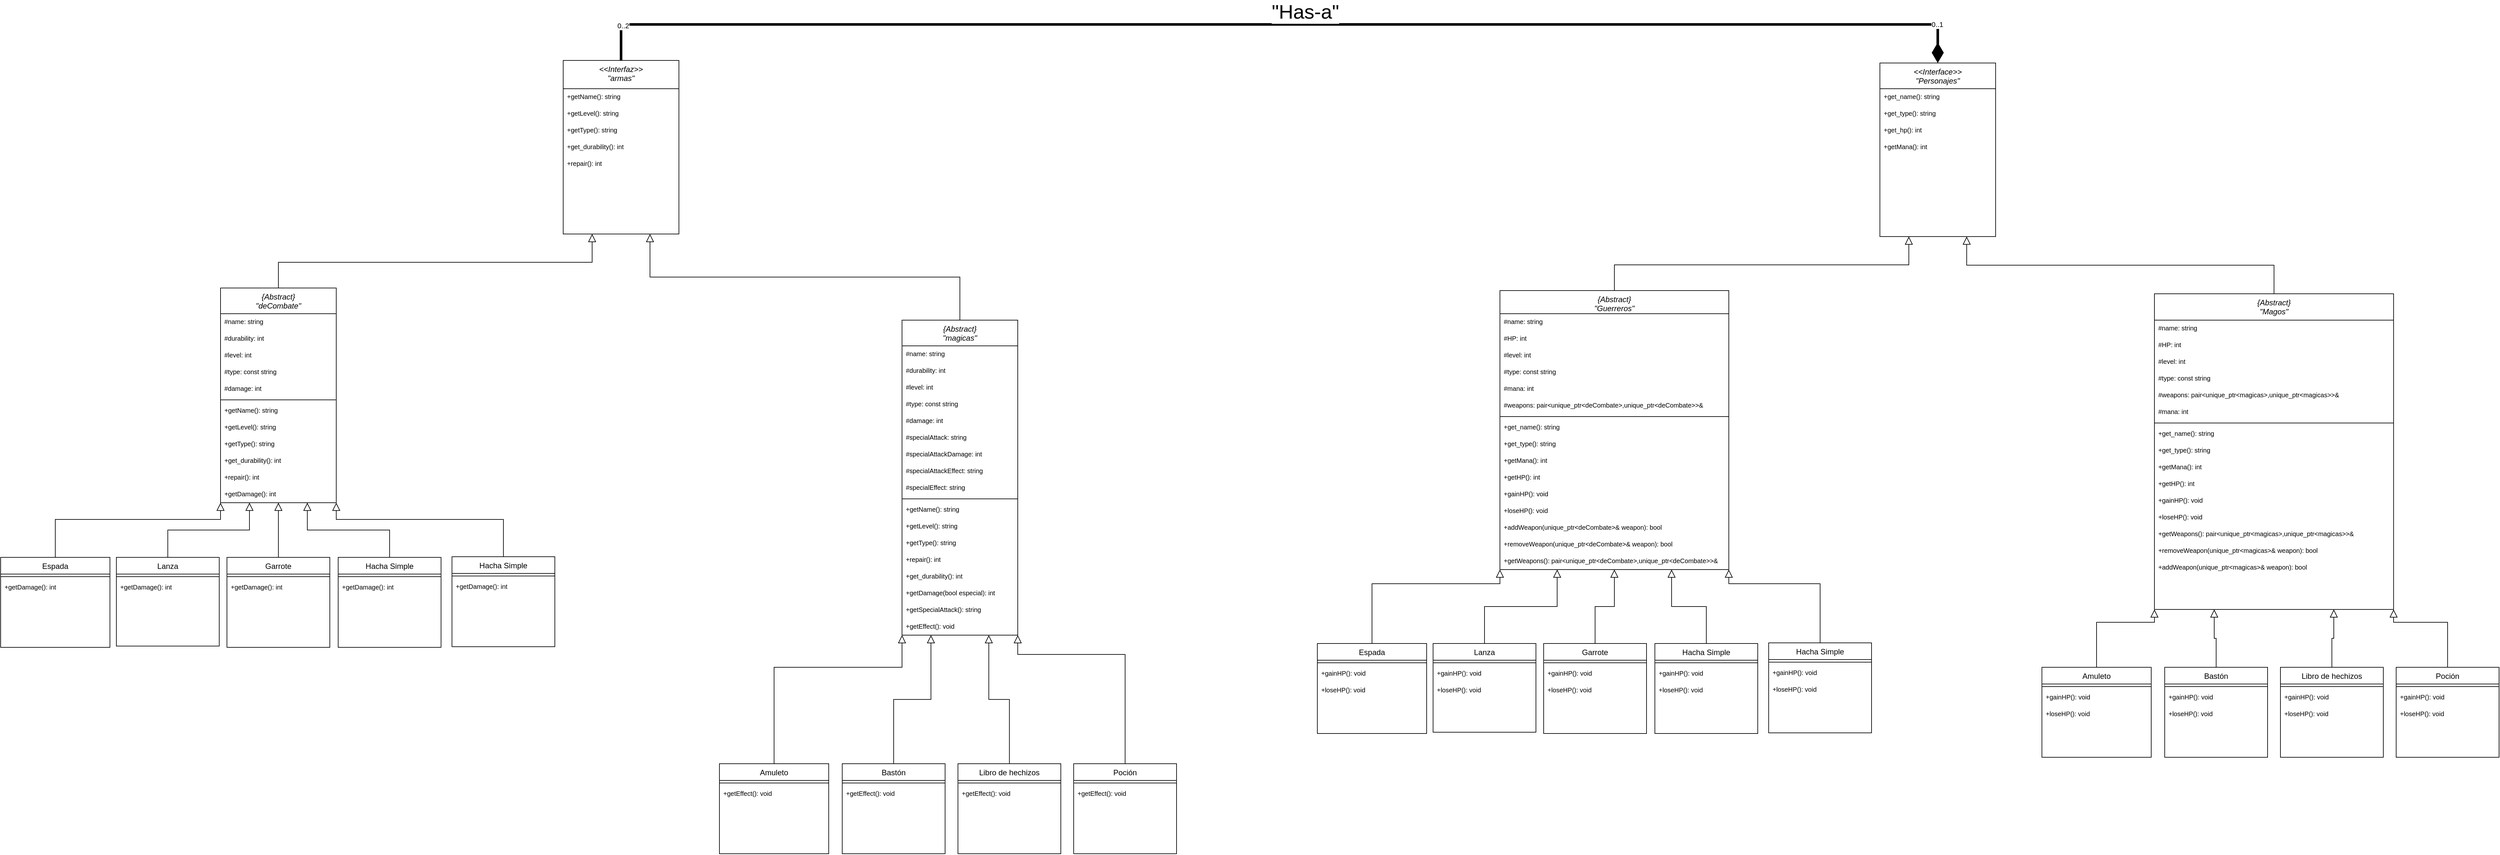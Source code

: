 <mxfile version="26.2.13">
  <diagram id="C5RBs43oDa-KdzZeNtuy" name="Page-1">
    <mxGraphModel dx="5594" dy="3659" grid="1" gridSize="10" guides="1" tooltips="1" connect="1" arrows="1" fold="1" page="1" pageScale="1" pageWidth="827" pageHeight="1169" math="0" shadow="0">
      <root>
        <mxCell id="WIyWlLk6GJQsqaUBKTNV-0" />
        <mxCell id="WIyWlLk6GJQsqaUBKTNV-1" parent="WIyWlLk6GJQsqaUBKTNV-0" />
        <mxCell id="jI2P7-Q-v0Q-l19rKkVl-64" style="edgeStyle=elbowEdgeStyle;rounded=0;orthogonalLoop=1;jettySize=auto;html=1;exitX=0.5;exitY=0;exitDx=0;exitDy=0;entryX=0.75;entryY=1;entryDx=0;entryDy=0;endSize=10;endArrow=block;endFill=0;elbow=vertical;" parent="WIyWlLk6GJQsqaUBKTNV-1" source="zkfFHV4jXpPFQw0GAbJ--0" target="jI2P7-Q-v0Q-l19rKkVl-50" edge="1">
          <mxGeometry relative="1" as="geometry" />
        </mxCell>
        <mxCell id="zkfFHV4jXpPFQw0GAbJ--0" value="{Abstract}&#xa;&quot;magicas&quot;" style="swimlane;fontStyle=2;align=center;verticalAlign=top;childLayout=stackLayout;horizontal=1;startSize=40;horizontalStack=0;resizeParent=1;resizeLast=0;collapsible=1;marginBottom=0;rounded=0;shadow=0;strokeWidth=1;" parent="WIyWlLk6GJQsqaUBKTNV-1" vertex="1">
          <mxGeometry x="234" y="-10" width="180" height="490" as="geometry">
            <mxRectangle x="220" y="120" width="160" height="26" as="alternateBounds" />
          </mxGeometry>
        </mxCell>
        <mxCell id="zkfFHV4jXpPFQw0GAbJ--1" value="#name: string" style="text;align=left;verticalAlign=top;spacingLeft=4;spacingRight=4;overflow=hidden;rotatable=0;points=[[0,0.5],[1,0.5]];portConstraint=eastwest;fontSize=10;" parent="zkfFHV4jXpPFQw0GAbJ--0" vertex="1">
          <mxGeometry y="40" width="180" height="26" as="geometry" />
        </mxCell>
        <mxCell id="zkfFHV4jXpPFQw0GAbJ--2" value="#durability: int" style="text;align=left;verticalAlign=top;spacingLeft=4;spacingRight=4;overflow=hidden;rotatable=0;points=[[0,0.5],[1,0.5]];portConstraint=eastwest;rounded=0;shadow=0;html=0;fontSize=10;" parent="zkfFHV4jXpPFQw0GAbJ--0" vertex="1">
          <mxGeometry y="66" width="180" height="26" as="geometry" />
        </mxCell>
        <mxCell id="jI2P7-Q-v0Q-l19rKkVl-49" value="#level: int" style="text;align=left;verticalAlign=top;spacingLeft=4;spacingRight=4;overflow=hidden;rotatable=0;points=[[0,0.5],[1,0.5]];portConstraint=eastwest;rounded=0;shadow=0;html=0;fontSize=10;" parent="zkfFHV4jXpPFQw0GAbJ--0" vertex="1">
          <mxGeometry y="92" width="180" height="26" as="geometry" />
        </mxCell>
        <mxCell id="zkfFHV4jXpPFQw0GAbJ--3" value="#type: const string" style="text;align=left;verticalAlign=top;spacingLeft=4;spacingRight=4;overflow=hidden;rotatable=0;points=[[0,0.5],[1,0.5]];portConstraint=eastwest;rounded=0;shadow=0;html=0;fontSize=10;" parent="zkfFHV4jXpPFQw0GAbJ--0" vertex="1">
          <mxGeometry y="118" width="180" height="26" as="geometry" />
        </mxCell>
        <mxCell id="jI2P7-Q-v0Q-l19rKkVl-9" value="#damage: int" style="text;align=left;verticalAlign=top;spacingLeft=4;spacingRight=4;overflow=hidden;rotatable=0;points=[[0,0.5],[1,0.5]];portConstraint=eastwest;rounded=0;shadow=0;html=0;fontSize=10;" parent="zkfFHV4jXpPFQw0GAbJ--0" vertex="1">
          <mxGeometry y="144" width="180" height="26" as="geometry" />
        </mxCell>
        <mxCell id="jI2P7-Q-v0Q-l19rKkVl-10" value="#specialAttack: string" style="text;align=left;verticalAlign=top;spacingLeft=4;spacingRight=4;overflow=hidden;rotatable=0;points=[[0,0.5],[1,0.5]];portConstraint=eastwest;rounded=0;shadow=0;html=0;fontSize=10;" parent="zkfFHV4jXpPFQw0GAbJ--0" vertex="1">
          <mxGeometry y="170" width="180" height="26" as="geometry" />
        </mxCell>
        <mxCell id="jI2P7-Q-v0Q-l19rKkVl-11" value="#specialAttackDamage: int" style="text;align=left;verticalAlign=top;spacingLeft=4;spacingRight=4;overflow=hidden;rotatable=0;points=[[0,0.5],[1,0.5]];portConstraint=eastwest;rounded=0;shadow=0;html=0;fontSize=10;" parent="zkfFHV4jXpPFQw0GAbJ--0" vertex="1">
          <mxGeometry y="196" width="180" height="26" as="geometry" />
        </mxCell>
        <mxCell id="jI2P7-Q-v0Q-l19rKkVl-18" value="#specialAttackEffect: string" style="text;align=left;verticalAlign=top;spacingLeft=4;spacingRight=4;overflow=hidden;rotatable=0;points=[[0,0.5],[1,0.5]];portConstraint=eastwest;fontSize=10;" parent="zkfFHV4jXpPFQw0GAbJ--0" vertex="1">
          <mxGeometry y="222" width="180" height="26" as="geometry" />
        </mxCell>
        <mxCell id="9MS3AoZpiPisVIiOcIB3-18" value="#specialEffect: string" style="text;align=left;verticalAlign=top;spacingLeft=4;spacingRight=4;overflow=hidden;rotatable=0;points=[[0,0.5],[1,0.5]];portConstraint=eastwest;fontSize=10;" vertex="1" parent="zkfFHV4jXpPFQw0GAbJ--0">
          <mxGeometry y="248" width="180" height="26" as="geometry" />
        </mxCell>
        <mxCell id="zkfFHV4jXpPFQw0GAbJ--4" value="" style="line;html=1;strokeWidth=1;align=left;verticalAlign=middle;spacingTop=-1;spacingLeft=3;spacingRight=3;rotatable=0;labelPosition=right;points=[];portConstraint=eastwest;" parent="zkfFHV4jXpPFQw0GAbJ--0" vertex="1">
          <mxGeometry y="274" width="180" height="8" as="geometry" />
        </mxCell>
        <mxCell id="9MS3AoZpiPisVIiOcIB3-7" value="+getName(): string" style="text;align=left;verticalAlign=top;spacingLeft=4;spacingRight=4;overflow=hidden;rotatable=0;points=[[0,0.5],[1,0.5]];portConstraint=eastwest;fontSize=10;" vertex="1" parent="zkfFHV4jXpPFQw0GAbJ--0">
          <mxGeometry y="282" width="180" height="26" as="geometry" />
        </mxCell>
        <mxCell id="9MS3AoZpiPisVIiOcIB3-8" value="+getLevel(): string" style="text;align=left;verticalAlign=top;spacingLeft=4;spacingRight=4;overflow=hidden;rotatable=0;points=[[0,0.5],[1,0.5]];portConstraint=eastwest;fontSize=10;" vertex="1" parent="zkfFHV4jXpPFQw0GAbJ--0">
          <mxGeometry y="308" width="180" height="26" as="geometry" />
        </mxCell>
        <mxCell id="9MS3AoZpiPisVIiOcIB3-9" value="+getType(): string" style="text;align=left;verticalAlign=top;spacingLeft=4;spacingRight=4;overflow=hidden;rotatable=0;points=[[0,0.5],[1,0.5]];portConstraint=eastwest;fontSize=10;" vertex="1" parent="zkfFHV4jXpPFQw0GAbJ--0">
          <mxGeometry y="334" width="180" height="26" as="geometry" />
        </mxCell>
        <mxCell id="9MS3AoZpiPisVIiOcIB3-11" value="+repair(): int" style="text;align=left;verticalAlign=top;spacingLeft=4;spacingRight=4;overflow=hidden;rotatable=0;points=[[0,0.5],[1,0.5]];portConstraint=eastwest;fontSize=10;" vertex="1" parent="zkfFHV4jXpPFQw0GAbJ--0">
          <mxGeometry y="360" width="180" height="26" as="geometry" />
        </mxCell>
        <mxCell id="9MS3AoZpiPisVIiOcIB3-10" value="+get_durability(): int" style="text;align=left;verticalAlign=top;spacingLeft=4;spacingRight=4;overflow=hidden;rotatable=0;points=[[0,0.5],[1,0.5]];portConstraint=eastwest;fontSize=10;" vertex="1" parent="zkfFHV4jXpPFQw0GAbJ--0">
          <mxGeometry y="386" width="180" height="26" as="geometry" />
        </mxCell>
        <mxCell id="jI2P7-Q-v0Q-l19rKkVl-15" value="+getDamage(bool especial): int" style="text;align=left;verticalAlign=top;spacingLeft=4;spacingRight=4;overflow=hidden;rotatable=0;points=[[0,0.5],[1,0.5]];portConstraint=eastwest;fontSize=10;" parent="zkfFHV4jXpPFQw0GAbJ--0" vertex="1">
          <mxGeometry y="412" width="180" height="26" as="geometry" />
        </mxCell>
        <mxCell id="jI2P7-Q-v0Q-l19rKkVl-16" value="+getSpecialAttack(): string" style="text;align=left;verticalAlign=top;spacingLeft=4;spacingRight=4;overflow=hidden;rotatable=0;points=[[0,0.5],[1,0.5]];portConstraint=eastwest;fontSize=10;" parent="zkfFHV4jXpPFQw0GAbJ--0" vertex="1">
          <mxGeometry y="438" width="180" height="26" as="geometry" />
        </mxCell>
        <mxCell id="jI2P7-Q-v0Q-l19rKkVl-21" value="+getEffect(): void" style="text;align=left;verticalAlign=top;spacingLeft=4;spacingRight=4;overflow=hidden;rotatable=0;points=[[0,0.5],[1,0.5]];portConstraint=eastwest;fontSize=10;" parent="zkfFHV4jXpPFQw0GAbJ--0" vertex="1">
          <mxGeometry y="464" width="180" height="26" as="geometry" />
        </mxCell>
        <mxCell id="zkfFHV4jXpPFQw0GAbJ--6" value="Bastón" style="swimlane;fontStyle=0;align=center;verticalAlign=top;childLayout=stackLayout;horizontal=1;startSize=26;horizontalStack=0;resizeParent=1;resizeLast=0;collapsible=1;marginBottom=0;rounded=0;shadow=0;strokeWidth=1;" parent="WIyWlLk6GJQsqaUBKTNV-1" vertex="1">
          <mxGeometry x="141" y="680" width="160" height="140" as="geometry">
            <mxRectangle x="130" y="380" width="160" height="26" as="alternateBounds" />
          </mxGeometry>
        </mxCell>
        <mxCell id="zkfFHV4jXpPFQw0GAbJ--9" value="" style="line;html=1;strokeWidth=1;align=left;verticalAlign=middle;spacingTop=-1;spacingLeft=3;spacingRight=3;rotatable=0;labelPosition=right;points=[];portConstraint=eastwest;" parent="zkfFHV4jXpPFQw0GAbJ--6" vertex="1">
          <mxGeometry y="26" width="160" height="8" as="geometry" />
        </mxCell>
        <mxCell id="9MS3AoZpiPisVIiOcIB3-20" value="+getEffect(): void" style="text;align=left;verticalAlign=top;spacingLeft=4;spacingRight=4;overflow=hidden;rotatable=0;points=[[0,0.5],[1,0.5]];portConstraint=eastwest;fontSize=10;" vertex="1" parent="zkfFHV4jXpPFQw0GAbJ--6">
          <mxGeometry y="34" width="160" height="26" as="geometry" />
        </mxCell>
        <mxCell id="zkfFHV4jXpPFQw0GAbJ--12" value="" style="endArrow=block;endSize=10;endFill=0;shadow=0;strokeWidth=1;rounded=0;curved=0;edgeStyle=elbowEdgeStyle;elbow=vertical;entryX=0.25;entryY=1;entryDx=0;entryDy=0;" parent="WIyWlLk6GJQsqaUBKTNV-1" source="zkfFHV4jXpPFQw0GAbJ--6" target="zkfFHV4jXpPFQw0GAbJ--0" edge="1">
          <mxGeometry width="160" relative="1" as="geometry">
            <mxPoint x="200" y="203" as="sourcePoint" />
            <mxPoint x="310" y="190" as="targetPoint" />
          </mxGeometry>
        </mxCell>
        <mxCell id="zkfFHV4jXpPFQw0GAbJ--13" value="Libro de hechizos" style="swimlane;fontStyle=0;align=center;verticalAlign=top;childLayout=stackLayout;horizontal=1;startSize=26;horizontalStack=0;resizeParent=1;resizeLast=0;collapsible=1;marginBottom=0;rounded=0;shadow=0;strokeWidth=1;" parent="WIyWlLk6GJQsqaUBKTNV-1" vertex="1">
          <mxGeometry x="321" y="680" width="160" height="140" as="geometry">
            <mxRectangle x="340" y="380" width="170" height="26" as="alternateBounds" />
          </mxGeometry>
        </mxCell>
        <mxCell id="zkfFHV4jXpPFQw0GAbJ--15" value="" style="line;html=1;strokeWidth=1;align=left;verticalAlign=middle;spacingTop=-1;spacingLeft=3;spacingRight=3;rotatable=0;labelPosition=right;points=[];portConstraint=eastwest;" parent="zkfFHV4jXpPFQw0GAbJ--13" vertex="1">
          <mxGeometry y="26" width="160" height="8" as="geometry" />
        </mxCell>
        <mxCell id="9MS3AoZpiPisVIiOcIB3-21" value="+getEffect(): void" style="text;align=left;verticalAlign=top;spacingLeft=4;spacingRight=4;overflow=hidden;rotatable=0;points=[[0,0.5],[1,0.5]];portConstraint=eastwest;fontSize=10;" vertex="1" parent="zkfFHV4jXpPFQw0GAbJ--13">
          <mxGeometry y="34" width="160" height="26" as="geometry" />
        </mxCell>
        <mxCell id="zkfFHV4jXpPFQw0GAbJ--16" value="" style="endArrow=block;endSize=10;endFill=0;shadow=0;strokeWidth=1;rounded=0;curved=0;edgeStyle=elbowEdgeStyle;elbow=vertical;entryX=0.75;entryY=1;entryDx=0;entryDy=0;" parent="WIyWlLk6GJQsqaUBKTNV-1" source="zkfFHV4jXpPFQw0GAbJ--13" target="zkfFHV4jXpPFQw0GAbJ--0" edge="1">
          <mxGeometry width="160" relative="1" as="geometry">
            <mxPoint x="210" y="373" as="sourcePoint" />
            <mxPoint x="320" y="250" as="targetPoint" />
          </mxGeometry>
        </mxCell>
        <mxCell id="jI2P7-Q-v0Q-l19rKkVl-0" value="Poción" style="swimlane;fontStyle=0;align=center;verticalAlign=top;childLayout=stackLayout;horizontal=1;startSize=26;horizontalStack=0;resizeParent=1;resizeLast=0;collapsible=1;marginBottom=0;rounded=0;shadow=0;strokeWidth=1;" parent="WIyWlLk6GJQsqaUBKTNV-1" vertex="1">
          <mxGeometry x="501" y="680" width="160" height="140" as="geometry">
            <mxRectangle x="340" y="380" width="170" height="26" as="alternateBounds" />
          </mxGeometry>
        </mxCell>
        <mxCell id="jI2P7-Q-v0Q-l19rKkVl-2" value="" style="line;html=1;strokeWidth=1;align=left;verticalAlign=middle;spacingTop=-1;spacingLeft=3;spacingRight=3;rotatable=0;labelPosition=right;points=[];portConstraint=eastwest;" parent="jI2P7-Q-v0Q-l19rKkVl-0" vertex="1">
          <mxGeometry y="26" width="160" height="8" as="geometry" />
        </mxCell>
        <mxCell id="9MS3AoZpiPisVIiOcIB3-22" value="+getEffect(): void" style="text;align=left;verticalAlign=top;spacingLeft=4;spacingRight=4;overflow=hidden;rotatable=0;points=[[0,0.5],[1,0.5]];portConstraint=eastwest;fontSize=10;" vertex="1" parent="jI2P7-Q-v0Q-l19rKkVl-0">
          <mxGeometry y="34" width="160" height="26" as="geometry" />
        </mxCell>
        <mxCell id="jI2P7-Q-v0Q-l19rKkVl-3" value="Amuleto" style="swimlane;fontStyle=0;align=center;verticalAlign=top;childLayout=stackLayout;horizontal=1;startSize=26;horizontalStack=0;resizeParent=1;resizeLast=0;collapsible=1;marginBottom=0;rounded=0;shadow=0;strokeWidth=1;" parent="WIyWlLk6GJQsqaUBKTNV-1" vertex="1">
          <mxGeometry x="-50" y="680" width="170" height="140" as="geometry">
            <mxRectangle x="340" y="380" width="170" height="26" as="alternateBounds" />
          </mxGeometry>
        </mxCell>
        <mxCell id="jI2P7-Q-v0Q-l19rKkVl-5" value="" style="line;html=1;strokeWidth=1;align=left;verticalAlign=middle;spacingTop=-1;spacingLeft=3;spacingRight=3;rotatable=0;labelPosition=right;points=[];portConstraint=eastwest;" parent="jI2P7-Q-v0Q-l19rKkVl-3" vertex="1">
          <mxGeometry y="26" width="170" height="8" as="geometry" />
        </mxCell>
        <mxCell id="9MS3AoZpiPisVIiOcIB3-19" value="+getEffect(): void" style="text;align=left;verticalAlign=top;spacingLeft=4;spacingRight=4;overflow=hidden;rotatable=0;points=[[0,0.5],[1,0.5]];portConstraint=eastwest;fontSize=10;" vertex="1" parent="jI2P7-Q-v0Q-l19rKkVl-3">
          <mxGeometry y="34" width="170" height="26" as="geometry" />
        </mxCell>
        <mxCell id="jI2P7-Q-v0Q-l19rKkVl-7" style="edgeStyle=elbowEdgeStyle;rounded=0;orthogonalLoop=1;jettySize=auto;html=1;exitX=0.5;exitY=0;exitDx=0;exitDy=0;entryX=0;entryY=1;entryDx=0;entryDy=0;endSize=10;endArrow=block;endFill=0;elbow=vertical;" parent="WIyWlLk6GJQsqaUBKTNV-1" source="jI2P7-Q-v0Q-l19rKkVl-3" target="zkfFHV4jXpPFQw0GAbJ--0" edge="1">
          <mxGeometry relative="1" as="geometry">
            <mxPoint x="252" y="230" as="targetPoint" />
            <Array as="points">
              <mxPoint x="130" y="530" />
            </Array>
          </mxGeometry>
        </mxCell>
        <mxCell id="jI2P7-Q-v0Q-l19rKkVl-8" style="edgeStyle=elbowEdgeStyle;rounded=0;orthogonalLoop=1;jettySize=auto;html=1;exitX=0.5;exitY=0;exitDx=0;exitDy=0;entryX=1;entryY=1;entryDx=0;entryDy=0;elbow=vertical;endArrow=block;endFill=0;endSize=10;" parent="WIyWlLk6GJQsqaUBKTNV-1" source="jI2P7-Q-v0Q-l19rKkVl-0" target="zkfFHV4jXpPFQw0GAbJ--0" edge="1">
          <mxGeometry relative="1" as="geometry">
            <mxPoint x="370" y="220" as="targetPoint" />
            <Array as="points">
              <mxPoint x="480" y="510" />
            </Array>
          </mxGeometry>
        </mxCell>
        <mxCell id="jI2P7-Q-v0Q-l19rKkVl-65" style="edgeStyle=elbowEdgeStyle;rounded=0;orthogonalLoop=1;jettySize=auto;html=1;exitX=0.5;exitY=0;exitDx=0;exitDy=0;entryX=0.25;entryY=1;entryDx=0;entryDy=0;elbow=vertical;endArrow=block;endFill=0;endSize=10;" parent="WIyWlLk6GJQsqaUBKTNV-1" source="jI2P7-Q-v0Q-l19rKkVl-22" target="jI2P7-Q-v0Q-l19rKkVl-50" edge="1">
          <mxGeometry relative="1" as="geometry">
            <Array as="points">
              <mxPoint x="-490" y="-100" />
            </Array>
          </mxGeometry>
        </mxCell>
        <mxCell id="jI2P7-Q-v0Q-l19rKkVl-22" value="{Abstract}&#xa;&quot;deCombate&quot;" style="swimlane;fontStyle=2;align=center;verticalAlign=top;childLayout=stackLayout;horizontal=1;startSize=40;horizontalStack=0;resizeParent=1;resizeLast=0;collapsible=1;marginBottom=0;rounded=0;shadow=0;strokeWidth=1;" parent="WIyWlLk6GJQsqaUBKTNV-1" vertex="1">
          <mxGeometry x="-826" y="-60" width="180" height="334" as="geometry">
            <mxRectangle x="220" y="120" width="160" height="26" as="alternateBounds" />
          </mxGeometry>
        </mxCell>
        <mxCell id="jI2P7-Q-v0Q-l19rKkVl-23" value="#name: string" style="text;align=left;verticalAlign=top;spacingLeft=4;spacingRight=4;overflow=hidden;rotatable=0;points=[[0,0.5],[1,0.5]];portConstraint=eastwest;fontSize=10;" parent="jI2P7-Q-v0Q-l19rKkVl-22" vertex="1">
          <mxGeometry y="40" width="180" height="26" as="geometry" />
        </mxCell>
        <mxCell id="jI2P7-Q-v0Q-l19rKkVl-24" value="#durability: int" style="text;align=left;verticalAlign=top;spacingLeft=4;spacingRight=4;overflow=hidden;rotatable=0;points=[[0,0.5],[1,0.5]];portConstraint=eastwest;rounded=0;shadow=0;html=0;fontSize=10;" parent="jI2P7-Q-v0Q-l19rKkVl-22" vertex="1">
          <mxGeometry y="66" width="180" height="26" as="geometry" />
        </mxCell>
        <mxCell id="9MS3AoZpiPisVIiOcIB3-17" value="#level: int" style="text;align=left;verticalAlign=top;spacingLeft=4;spacingRight=4;overflow=hidden;rotatable=0;points=[[0,0.5],[1,0.5]];portConstraint=eastwest;rounded=0;shadow=0;html=0;fontSize=10;" vertex="1" parent="jI2P7-Q-v0Q-l19rKkVl-22">
          <mxGeometry y="92" width="180" height="26" as="geometry" />
        </mxCell>
        <mxCell id="jI2P7-Q-v0Q-l19rKkVl-25" value="#type: const string" style="text;align=left;verticalAlign=top;spacingLeft=4;spacingRight=4;overflow=hidden;rotatable=0;points=[[0,0.5],[1,0.5]];portConstraint=eastwest;rounded=0;shadow=0;html=0;fontSize=10;" parent="jI2P7-Q-v0Q-l19rKkVl-22" vertex="1">
          <mxGeometry y="118" width="180" height="26" as="geometry" />
        </mxCell>
        <mxCell id="jI2P7-Q-v0Q-l19rKkVl-26" value="#damage: int" style="text;align=left;verticalAlign=top;spacingLeft=4;spacingRight=4;overflow=hidden;rotatable=0;points=[[0,0.5],[1,0.5]];portConstraint=eastwest;rounded=0;shadow=0;html=0;fontSize=10;" parent="jI2P7-Q-v0Q-l19rKkVl-22" vertex="1">
          <mxGeometry y="144" width="180" height="26" as="geometry" />
        </mxCell>
        <mxCell id="9MS3AoZpiPisVIiOcIB3-1" value="" style="line;html=1;strokeWidth=1;align=left;verticalAlign=middle;spacingTop=-1;spacingLeft=3;spacingRight=3;rotatable=0;labelPosition=right;points=[];portConstraint=eastwest;" vertex="1" parent="jI2P7-Q-v0Q-l19rKkVl-22">
          <mxGeometry y="170" width="180" height="8" as="geometry" />
        </mxCell>
        <mxCell id="9MS3AoZpiPisVIiOcIB3-2" value="+getName(): string" style="text;align=left;verticalAlign=top;spacingLeft=4;spacingRight=4;overflow=hidden;rotatable=0;points=[[0,0.5],[1,0.5]];portConstraint=eastwest;fontSize=10;" vertex="1" parent="jI2P7-Q-v0Q-l19rKkVl-22">
          <mxGeometry y="178" width="180" height="26" as="geometry" />
        </mxCell>
        <mxCell id="9MS3AoZpiPisVIiOcIB3-3" value="+getLevel(): string" style="text;align=left;verticalAlign=top;spacingLeft=4;spacingRight=4;overflow=hidden;rotatable=0;points=[[0,0.5],[1,0.5]];portConstraint=eastwest;fontSize=10;" vertex="1" parent="jI2P7-Q-v0Q-l19rKkVl-22">
          <mxGeometry y="204" width="180" height="26" as="geometry" />
        </mxCell>
        <mxCell id="9MS3AoZpiPisVIiOcIB3-4" value="+getType(): string" style="text;align=left;verticalAlign=top;spacingLeft=4;spacingRight=4;overflow=hidden;rotatable=0;points=[[0,0.5],[1,0.5]];portConstraint=eastwest;fontSize=10;" vertex="1" parent="jI2P7-Q-v0Q-l19rKkVl-22">
          <mxGeometry y="230" width="180" height="26" as="geometry" />
        </mxCell>
        <mxCell id="9MS3AoZpiPisVIiOcIB3-5" value="+get_durability(): int" style="text;align=left;verticalAlign=top;spacingLeft=4;spacingRight=4;overflow=hidden;rotatable=0;points=[[0,0.5],[1,0.5]];portConstraint=eastwest;fontSize=10;" vertex="1" parent="jI2P7-Q-v0Q-l19rKkVl-22">
          <mxGeometry y="256" width="180" height="26" as="geometry" />
        </mxCell>
        <mxCell id="9MS3AoZpiPisVIiOcIB3-6" value="+repair(): int" style="text;align=left;verticalAlign=top;spacingLeft=4;spacingRight=4;overflow=hidden;rotatable=0;points=[[0,0.5],[1,0.5]];portConstraint=eastwest;fontSize=10;" vertex="1" parent="jI2P7-Q-v0Q-l19rKkVl-22">
          <mxGeometry y="282" width="180" height="26" as="geometry" />
        </mxCell>
        <mxCell id="jI2P7-Q-v0Q-l19rKkVl-34" value="+getDamage(): int" style="text;align=left;verticalAlign=top;spacingLeft=4;spacingRight=4;overflow=hidden;rotatable=0;points=[[0,0.5],[1,0.5]];portConstraint=eastwest;fontSize=10;" parent="jI2P7-Q-v0Q-l19rKkVl-22" vertex="1">
          <mxGeometry y="308" width="180" height="26" as="geometry" />
        </mxCell>
        <mxCell id="jI2P7-Q-v0Q-l19rKkVl-37" value="Lanza" style="swimlane;fontStyle=0;align=center;verticalAlign=top;childLayout=stackLayout;horizontal=1;startSize=26;horizontalStack=0;resizeParent=1;resizeLast=0;collapsible=1;marginBottom=0;rounded=0;shadow=0;strokeWidth=1;" parent="WIyWlLk6GJQsqaUBKTNV-1" vertex="1">
          <mxGeometry x="-988" y="359" width="160" height="138" as="geometry">
            <mxRectangle x="130" y="380" width="160" height="26" as="alternateBounds" />
          </mxGeometry>
        </mxCell>
        <mxCell id="jI2P7-Q-v0Q-l19rKkVl-38" value="" style="line;html=1;strokeWidth=1;align=left;verticalAlign=middle;spacingTop=-1;spacingLeft=3;spacingRight=3;rotatable=0;labelPosition=right;points=[];portConstraint=eastwest;" parent="jI2P7-Q-v0Q-l19rKkVl-37" vertex="1">
          <mxGeometry y="26" width="160" height="8" as="geometry" />
        </mxCell>
        <mxCell id="9MS3AoZpiPisVIiOcIB3-13" value="+getDamage(): int" style="text;align=left;verticalAlign=top;spacingLeft=4;spacingRight=4;overflow=hidden;rotatable=0;points=[[0,0.5],[1,0.5]];portConstraint=eastwest;fontSize=10;" vertex="1" parent="jI2P7-Q-v0Q-l19rKkVl-37">
          <mxGeometry y="34" width="160" height="26" as="geometry" />
        </mxCell>
        <mxCell id="jI2P7-Q-v0Q-l19rKkVl-39" value="" style="endArrow=block;endSize=10;endFill=0;shadow=0;strokeWidth=1;rounded=0;curved=0;edgeStyle=elbowEdgeStyle;elbow=vertical;entryX=0.25;entryY=1;entryDx=0;entryDy=0;" parent="WIyWlLk6GJQsqaUBKTNV-1" source="jI2P7-Q-v0Q-l19rKkVl-37" target="jI2P7-Q-v0Q-l19rKkVl-22" edge="1">
          <mxGeometry width="160" relative="1" as="geometry">
            <mxPoint x="-856" y="318" as="sourcePoint" />
            <mxPoint x="-746" y="305" as="targetPoint" />
          </mxGeometry>
        </mxCell>
        <mxCell id="jI2P7-Q-v0Q-l19rKkVl-40" value="Garrote" style="swimlane;fontStyle=0;align=center;verticalAlign=top;childLayout=stackLayout;horizontal=1;startSize=26;horizontalStack=0;resizeParent=1;resizeLast=0;collapsible=1;marginBottom=0;rounded=0;shadow=0;strokeWidth=1;" parent="WIyWlLk6GJQsqaUBKTNV-1" vertex="1">
          <mxGeometry x="-816" y="359" width="160" height="140" as="geometry">
            <mxRectangle x="340" y="380" width="170" height="26" as="alternateBounds" />
          </mxGeometry>
        </mxCell>
        <mxCell id="jI2P7-Q-v0Q-l19rKkVl-41" value="" style="line;html=1;strokeWidth=1;align=left;verticalAlign=middle;spacingTop=-1;spacingLeft=3;spacingRight=3;rotatable=0;labelPosition=right;points=[];portConstraint=eastwest;" parent="jI2P7-Q-v0Q-l19rKkVl-40" vertex="1">
          <mxGeometry y="26" width="160" height="8" as="geometry" />
        </mxCell>
        <mxCell id="9MS3AoZpiPisVIiOcIB3-14" value="+getDamage(): int" style="text;align=left;verticalAlign=top;spacingLeft=4;spacingRight=4;overflow=hidden;rotatable=0;points=[[0,0.5],[1,0.5]];portConstraint=eastwest;fontSize=10;" vertex="1" parent="jI2P7-Q-v0Q-l19rKkVl-40">
          <mxGeometry y="34" width="160" height="26" as="geometry" />
        </mxCell>
        <mxCell id="jI2P7-Q-v0Q-l19rKkVl-42" value="" style="endArrow=block;endSize=10;endFill=0;shadow=0;strokeWidth=1;rounded=0;curved=0;edgeStyle=elbowEdgeStyle;elbow=vertical;entryX=0.5;entryY=1;entryDx=0;entryDy=0;" parent="WIyWlLk6GJQsqaUBKTNV-1" source="jI2P7-Q-v0Q-l19rKkVl-40" target="jI2P7-Q-v0Q-l19rKkVl-22" edge="1">
          <mxGeometry width="160" relative="1" as="geometry">
            <mxPoint x="-846" y="488" as="sourcePoint" />
            <mxPoint x="-736" y="365" as="targetPoint" />
          </mxGeometry>
        </mxCell>
        <mxCell id="jI2P7-Q-v0Q-l19rKkVl-43" value="Hacha Simple" style="swimlane;fontStyle=0;align=center;verticalAlign=top;childLayout=stackLayout;horizontal=1;startSize=26;horizontalStack=0;resizeParent=1;resizeLast=0;collapsible=1;marginBottom=0;rounded=0;shadow=0;strokeWidth=1;" parent="WIyWlLk6GJQsqaUBKTNV-1" vertex="1">
          <mxGeometry x="-643" y="359" width="160" height="140" as="geometry">
            <mxRectangle x="340" y="380" width="170" height="26" as="alternateBounds" />
          </mxGeometry>
        </mxCell>
        <mxCell id="jI2P7-Q-v0Q-l19rKkVl-44" value="" style="line;html=1;strokeWidth=1;align=left;verticalAlign=middle;spacingTop=-1;spacingLeft=3;spacingRight=3;rotatable=0;labelPosition=right;points=[];portConstraint=eastwest;" parent="jI2P7-Q-v0Q-l19rKkVl-43" vertex="1">
          <mxGeometry y="26" width="160" height="8" as="geometry" />
        </mxCell>
        <mxCell id="9MS3AoZpiPisVIiOcIB3-15" value="+getDamage(): int" style="text;align=left;verticalAlign=top;spacingLeft=4;spacingRight=4;overflow=hidden;rotatable=0;points=[[0,0.5],[1,0.5]];portConstraint=eastwest;fontSize=10;" vertex="1" parent="jI2P7-Q-v0Q-l19rKkVl-43">
          <mxGeometry y="34" width="160" height="26" as="geometry" />
        </mxCell>
        <mxCell id="jI2P7-Q-v0Q-l19rKkVl-45" value="Espada" style="swimlane;fontStyle=0;align=center;verticalAlign=top;childLayout=stackLayout;horizontal=1;startSize=26;horizontalStack=0;resizeParent=1;resizeLast=0;collapsible=1;marginBottom=0;rounded=0;shadow=0;strokeWidth=1;" parent="WIyWlLk6GJQsqaUBKTNV-1" vertex="1">
          <mxGeometry x="-1168" y="359" width="170" height="140" as="geometry">
            <mxRectangle x="340" y="380" width="170" height="26" as="alternateBounds" />
          </mxGeometry>
        </mxCell>
        <mxCell id="jI2P7-Q-v0Q-l19rKkVl-46" value="" style="line;html=1;strokeWidth=1;align=left;verticalAlign=middle;spacingTop=-1;spacingLeft=3;spacingRight=3;rotatable=0;labelPosition=right;points=[];portConstraint=eastwest;" parent="jI2P7-Q-v0Q-l19rKkVl-45" vertex="1">
          <mxGeometry y="26" width="170" height="8" as="geometry" />
        </mxCell>
        <mxCell id="9MS3AoZpiPisVIiOcIB3-12" value="+getDamage(): int" style="text;align=left;verticalAlign=top;spacingLeft=4;spacingRight=4;overflow=hidden;rotatable=0;points=[[0,0.5],[1,0.5]];portConstraint=eastwest;fontSize=10;" vertex="1" parent="jI2P7-Q-v0Q-l19rKkVl-45">
          <mxGeometry y="34" width="170" height="26" as="geometry" />
        </mxCell>
        <mxCell id="jI2P7-Q-v0Q-l19rKkVl-47" style="edgeStyle=elbowEdgeStyle;rounded=0;orthogonalLoop=1;jettySize=auto;html=1;exitX=0.5;exitY=0;exitDx=0;exitDy=0;entryX=0;entryY=1;entryDx=0;entryDy=0;elbow=vertical;jumpSize=6;endArrow=block;endFill=0;endSize=10;" parent="WIyWlLk6GJQsqaUBKTNV-1" source="jI2P7-Q-v0Q-l19rKkVl-45" target="jI2P7-Q-v0Q-l19rKkVl-22" edge="1">
          <mxGeometry relative="1" as="geometry">
            <mxPoint x="-804" y="345" as="targetPoint" />
            <Array as="points">
              <mxPoint x="-950" y="300" />
            </Array>
          </mxGeometry>
        </mxCell>
        <mxCell id="jI2P7-Q-v0Q-l19rKkVl-48" style="edgeStyle=elbowEdgeStyle;rounded=0;orthogonalLoop=1;jettySize=auto;html=1;exitX=0.5;exitY=0;exitDx=0;exitDy=0;entryX=0.75;entryY=1;entryDx=0;entryDy=0;endArrow=block;endFill=0;strokeWidth=1;jumpSize=6;endSize=10;elbow=vertical;" parent="WIyWlLk6GJQsqaUBKTNV-1" source="jI2P7-Q-v0Q-l19rKkVl-43" target="jI2P7-Q-v0Q-l19rKkVl-22" edge="1">
          <mxGeometry relative="1" as="geometry">
            <mxPoint x="-686" y="335" as="targetPoint" />
          </mxGeometry>
        </mxCell>
        <mxCell id="9MS3AoZpiPisVIiOcIB3-81" style="edgeStyle=orthogonalEdgeStyle;rounded=0;orthogonalLoop=1;jettySize=auto;html=1;exitX=0.5;exitY=0;exitDx=0;exitDy=0;entryX=0.5;entryY=0;entryDx=0;entryDy=0;endArrow=diamondThin;endFill=1;endSize=20;strokeWidth=4;" edge="1" parent="WIyWlLk6GJQsqaUBKTNV-1" source="jI2P7-Q-v0Q-l19rKkVl-50" target="bH57t8Qr78qe7rVoQ52k-47">
          <mxGeometry relative="1" as="geometry">
            <Array as="points">
              <mxPoint x="-203" y="-470" />
              <mxPoint x="1845" y="-470" />
            </Array>
          </mxGeometry>
        </mxCell>
        <mxCell id="9MS3AoZpiPisVIiOcIB3-82" value="0..1" style="edgeLabel;html=1;align=center;verticalAlign=middle;resizable=0;points=[];" vertex="1" connectable="0" parent="9MS3AoZpiPisVIiOcIB3-81">
          <mxGeometry x="0.943" relative="1" as="geometry">
            <mxPoint as="offset" />
          </mxGeometry>
        </mxCell>
        <mxCell id="9MS3AoZpiPisVIiOcIB3-83" value="0..2" style="edgeLabel;html=1;align=center;verticalAlign=middle;resizable=0;points=[];" vertex="1" connectable="0" parent="9MS3AoZpiPisVIiOcIB3-81">
          <mxGeometry x="-0.946" y="-2" relative="1" as="geometry">
            <mxPoint as="offset" />
          </mxGeometry>
        </mxCell>
        <mxCell id="9MS3AoZpiPisVIiOcIB3-84" value="&quot;Has-a&quot;" style="edgeLabel;html=1;align=center;verticalAlign=middle;resizable=0;points=[];fontSize=31;" vertex="1" connectable="0" parent="9MS3AoZpiPisVIiOcIB3-81">
          <mxGeometry x="0.167" y="1" relative="1" as="geometry">
            <mxPoint x="-143" y="-19" as="offset" />
          </mxGeometry>
        </mxCell>
        <mxCell id="jI2P7-Q-v0Q-l19rKkVl-50" value="&lt;&lt;Interfaz&gt;&gt;&#xa;&quot;armas&quot;" style="swimlane;fontStyle=2;align=center;verticalAlign=top;childLayout=stackLayout;horizontal=1;startSize=44;horizontalStack=0;resizeParent=1;resizeLast=0;collapsible=1;marginBottom=0;rounded=0;shadow=0;strokeWidth=1;" parent="WIyWlLk6GJQsqaUBKTNV-1" vertex="1">
          <mxGeometry x="-293" y="-414" width="180" height="270" as="geometry">
            <mxRectangle x="220" y="120" width="160" height="26" as="alternateBounds" />
          </mxGeometry>
        </mxCell>
        <mxCell id="jI2P7-Q-v0Q-l19rKkVl-56" value="+getName(): string" style="text;align=left;verticalAlign=top;spacingLeft=4;spacingRight=4;overflow=hidden;rotatable=0;points=[[0,0.5],[1,0.5]];portConstraint=eastwest;fontSize=10;" parent="jI2P7-Q-v0Q-l19rKkVl-50" vertex="1">
          <mxGeometry y="44" width="180" height="26" as="geometry" />
        </mxCell>
        <mxCell id="9MS3AoZpiPisVIiOcIB3-0" value="+getLevel(): string" style="text;align=left;verticalAlign=top;spacingLeft=4;spacingRight=4;overflow=hidden;rotatable=0;points=[[0,0.5],[1,0.5]];portConstraint=eastwest;fontSize=10;" vertex="1" parent="jI2P7-Q-v0Q-l19rKkVl-50">
          <mxGeometry y="70" width="180" height="26" as="geometry" />
        </mxCell>
        <mxCell id="jI2P7-Q-v0Q-l19rKkVl-57" value="+getType(): string" style="text;align=left;verticalAlign=top;spacingLeft=4;spacingRight=4;overflow=hidden;rotatable=0;points=[[0,0.5],[1,0.5]];portConstraint=eastwest;fontSize=10;" parent="jI2P7-Q-v0Q-l19rKkVl-50" vertex="1">
          <mxGeometry y="96" width="180" height="26" as="geometry" />
        </mxCell>
        <mxCell id="jI2P7-Q-v0Q-l19rKkVl-58" value="+get_durability(): int" style="text;align=left;verticalAlign=top;spacingLeft=4;spacingRight=4;overflow=hidden;rotatable=0;points=[[0,0.5],[1,0.5]];portConstraint=eastwest;fontSize=10;" parent="jI2P7-Q-v0Q-l19rKkVl-50" vertex="1">
          <mxGeometry y="122" width="180" height="26" as="geometry" />
        </mxCell>
        <mxCell id="jI2P7-Q-v0Q-l19rKkVl-63" value="+repair(): int" style="text;align=left;verticalAlign=top;spacingLeft=4;spacingRight=4;overflow=hidden;rotatable=0;points=[[0,0.5],[1,0.5]];portConstraint=eastwest;fontSize=10;" parent="jI2P7-Q-v0Q-l19rKkVl-50" vertex="1">
          <mxGeometry y="148" width="180" height="26" as="geometry" />
        </mxCell>
        <mxCell id="jI2P7-Q-v0Q-l19rKkVl-68" style="edgeStyle=elbowEdgeStyle;rounded=0;orthogonalLoop=1;jettySize=auto;html=1;exitX=0.5;exitY=0;exitDx=0;exitDy=0;entryX=1;entryY=1;entryDx=0;entryDy=0;elbow=vertical;endSize=10;endArrow=block;endFill=0;" parent="WIyWlLk6GJQsqaUBKTNV-1" source="jI2P7-Q-v0Q-l19rKkVl-66" target="jI2P7-Q-v0Q-l19rKkVl-22" edge="1">
          <mxGeometry relative="1" as="geometry">
            <Array as="points">
              <mxPoint x="-510" y="300" />
            </Array>
          </mxGeometry>
        </mxCell>
        <mxCell id="jI2P7-Q-v0Q-l19rKkVl-66" value="Hacha Simple" style="swimlane;fontStyle=0;align=center;verticalAlign=top;childLayout=stackLayout;horizontal=1;startSize=26;horizontalStack=0;resizeParent=1;resizeLast=0;collapsible=1;marginBottom=0;rounded=0;shadow=0;strokeWidth=1;" parent="WIyWlLk6GJQsqaUBKTNV-1" vertex="1">
          <mxGeometry x="-466" y="358" width="160" height="140" as="geometry">
            <mxRectangle x="340" y="380" width="170" height="26" as="alternateBounds" />
          </mxGeometry>
        </mxCell>
        <mxCell id="jI2P7-Q-v0Q-l19rKkVl-67" value="" style="line;html=1;strokeWidth=1;align=left;verticalAlign=middle;spacingTop=-1;spacingLeft=3;spacingRight=3;rotatable=0;labelPosition=right;points=[];portConstraint=eastwest;" parent="jI2P7-Q-v0Q-l19rKkVl-66" vertex="1">
          <mxGeometry y="26" width="160" height="8" as="geometry" />
        </mxCell>
        <mxCell id="9MS3AoZpiPisVIiOcIB3-16" value="+getDamage(): int" style="text;align=left;verticalAlign=top;spacingLeft=4;spacingRight=4;overflow=hidden;rotatable=0;points=[[0,0.5],[1,0.5]];portConstraint=eastwest;fontSize=10;" vertex="1" parent="jI2P7-Q-v0Q-l19rKkVl-66">
          <mxGeometry y="34" width="160" height="26" as="geometry" />
        </mxCell>
        <mxCell id="bH57t8Qr78qe7rVoQ52k-0" style="edgeStyle=elbowEdgeStyle;rounded=0;orthogonalLoop=1;jettySize=auto;html=1;exitX=0.5;exitY=0;exitDx=0;exitDy=0;entryX=0.75;entryY=1;entryDx=0;entryDy=0;endSize=10;endArrow=block;endFill=0;elbow=vertical;" parent="WIyWlLk6GJQsqaUBKTNV-1" source="bH57t8Qr78qe7rVoQ52k-1" target="bH57t8Qr78qe7rVoQ52k-47" edge="1">
          <mxGeometry relative="1" as="geometry" />
        </mxCell>
        <mxCell id="bH57t8Qr78qe7rVoQ52k-1" value="{Abstract}&#xa;&quot;Magos&quot;" style="swimlane;fontStyle=2;align=center;verticalAlign=top;childLayout=stackLayout;horizontal=1;startSize=41;horizontalStack=0;resizeParent=1;resizeLast=0;collapsible=1;marginBottom=0;rounded=0;shadow=0;strokeWidth=1;" parent="WIyWlLk6GJQsqaUBKTNV-1" vertex="1">
          <mxGeometry x="2182" y="-51" width="372" height="491" as="geometry">
            <mxRectangle x="220" y="120" width="160" height="26" as="alternateBounds" />
          </mxGeometry>
        </mxCell>
        <mxCell id="9MS3AoZpiPisVIiOcIB3-75" value="#name: string" style="text;align=left;verticalAlign=top;spacingLeft=4;spacingRight=4;overflow=hidden;rotatable=0;points=[[0,0.5],[1,0.5]];portConstraint=eastwest;fontSize=10;" vertex="1" parent="bH57t8Qr78qe7rVoQ52k-1">
          <mxGeometry y="41" width="372" height="26" as="geometry" />
        </mxCell>
        <mxCell id="9MS3AoZpiPisVIiOcIB3-76" value="#HP: int" style="text;align=left;verticalAlign=top;spacingLeft=4;spacingRight=4;overflow=hidden;rotatable=0;points=[[0,0.5],[1,0.5]];portConstraint=eastwest;fontSize=10;" vertex="1" parent="bH57t8Qr78qe7rVoQ52k-1">
          <mxGeometry y="67" width="372" height="26" as="geometry" />
        </mxCell>
        <mxCell id="9MS3AoZpiPisVIiOcIB3-77" value="#level: int" style="text;align=left;verticalAlign=top;spacingLeft=4;spacingRight=4;overflow=hidden;rotatable=0;points=[[0,0.5],[1,0.5]];portConstraint=eastwest;fontSize=10;" vertex="1" parent="bH57t8Qr78qe7rVoQ52k-1">
          <mxGeometry y="93" width="372" height="26" as="geometry" />
        </mxCell>
        <mxCell id="9MS3AoZpiPisVIiOcIB3-78" value="#type: const string" style="text;align=left;verticalAlign=top;spacingLeft=4;spacingRight=4;overflow=hidden;rotatable=0;points=[[0,0.5],[1,0.5]];portConstraint=eastwest;rounded=0;shadow=0;html=0;fontSize=10;" vertex="1" parent="bH57t8Qr78qe7rVoQ52k-1">
          <mxGeometry y="119" width="372" height="26" as="geometry" />
        </mxCell>
        <mxCell id="9MS3AoZpiPisVIiOcIB3-80" value="#weapons: pair&lt;unique_ptr&lt;magicas&gt;,unique_ptr&lt;magicas&gt;&gt;&amp;" style="text;align=left;verticalAlign=top;spacingLeft=4;spacingRight=4;overflow=hidden;rotatable=0;points=[[0,0.5],[1,0.5]];portConstraint=eastwest;rounded=0;shadow=0;html=0;fontSize=10;" vertex="1" parent="bH57t8Qr78qe7rVoQ52k-1">
          <mxGeometry y="145" width="372" height="26" as="geometry" />
        </mxCell>
        <mxCell id="9MS3AoZpiPisVIiOcIB3-79" value="#mana: int" style="text;align=left;verticalAlign=top;spacingLeft=4;spacingRight=4;overflow=hidden;rotatable=0;points=[[0,0.5],[1,0.5]];portConstraint=eastwest;rounded=0;shadow=0;html=0;fontSize=10;" vertex="1" parent="bH57t8Qr78qe7rVoQ52k-1">
          <mxGeometry y="171" width="372" height="26" as="geometry" />
        </mxCell>
        <mxCell id="bH57t8Qr78qe7rVoQ52k-10" value="" style="line;html=1;strokeWidth=1;align=left;verticalAlign=middle;spacingTop=-1;spacingLeft=3;spacingRight=3;rotatable=0;labelPosition=right;points=[];portConstraint=eastwest;" parent="bH57t8Qr78qe7rVoQ52k-1" vertex="1">
          <mxGeometry y="197" width="372" height="8" as="geometry" />
        </mxCell>
        <mxCell id="9MS3AoZpiPisVIiOcIB3-51" value="+get_name(): string" style="text;align=left;verticalAlign=top;spacingLeft=4;spacingRight=4;overflow=hidden;rotatable=0;points=[[0,0.5],[1,0.5]];portConstraint=eastwest;fontSize=10;" vertex="1" parent="bH57t8Qr78qe7rVoQ52k-1">
          <mxGeometry y="205" width="372" height="26" as="geometry" />
        </mxCell>
        <mxCell id="9MS3AoZpiPisVIiOcIB3-52" value="+get_type(): string" style="text;align=left;verticalAlign=top;spacingLeft=4;spacingRight=4;overflow=hidden;rotatable=0;points=[[0,0.5],[1,0.5]];portConstraint=eastwest;fontSize=10;" vertex="1" parent="bH57t8Qr78qe7rVoQ52k-1">
          <mxGeometry y="231" width="372" height="26" as="geometry" />
        </mxCell>
        <mxCell id="9MS3AoZpiPisVIiOcIB3-53" value="+getMana(): int" style="text;align=left;verticalAlign=top;spacingLeft=4;spacingRight=4;overflow=hidden;rotatable=0;points=[[0,0.5],[1,0.5]];portConstraint=eastwest;fontSize=10;" vertex="1" parent="bH57t8Qr78qe7rVoQ52k-1">
          <mxGeometry y="257" width="372" height="26" as="geometry" />
        </mxCell>
        <mxCell id="9MS3AoZpiPisVIiOcIB3-54" value="+getHP(): int" style="text;align=left;verticalAlign=top;spacingLeft=4;spacingRight=4;overflow=hidden;rotatable=0;points=[[0,0.5],[1,0.5]];portConstraint=eastwest;fontSize=10;" vertex="1" parent="bH57t8Qr78qe7rVoQ52k-1">
          <mxGeometry y="283" width="372" height="26" as="geometry" />
        </mxCell>
        <mxCell id="9MS3AoZpiPisVIiOcIB3-55" value="+gainHP(): void" style="text;align=left;verticalAlign=top;spacingLeft=4;spacingRight=4;overflow=hidden;rotatable=0;points=[[0,0.5],[1,0.5]];portConstraint=eastwest;fontSize=10;" vertex="1" parent="bH57t8Qr78qe7rVoQ52k-1">
          <mxGeometry y="309" width="372" height="26" as="geometry" />
        </mxCell>
        <mxCell id="9MS3AoZpiPisVIiOcIB3-56" value="+loseHP(): void" style="text;align=left;verticalAlign=top;spacingLeft=4;spacingRight=4;overflow=hidden;rotatable=0;points=[[0,0.5],[1,0.5]];portConstraint=eastwest;fontSize=10;" vertex="1" parent="bH57t8Qr78qe7rVoQ52k-1">
          <mxGeometry y="335" width="372" height="26" as="geometry" />
        </mxCell>
        <mxCell id="9MS3AoZpiPisVIiOcIB3-59" value="+getWeapons(): pair&lt;unique_ptr&lt;magicas&gt;,unique_ptr&lt;magicas&gt;&gt;&amp;" style="text;align=left;verticalAlign=top;spacingLeft=4;spacingRight=4;overflow=hidden;rotatable=0;points=[[0,0.5],[1,0.5]];portConstraint=eastwest;fontSize=10;" vertex="1" parent="bH57t8Qr78qe7rVoQ52k-1">
          <mxGeometry y="361" width="372" height="26" as="geometry" />
        </mxCell>
        <mxCell id="9MS3AoZpiPisVIiOcIB3-58" value="+removeWeapon(unique_ptr&lt;magicas&gt;&amp; weapon): bool" style="text;align=left;verticalAlign=top;spacingLeft=4;spacingRight=4;overflow=hidden;rotatable=0;points=[[0,0.5],[1,0.5]];portConstraint=eastwest;fontSize=10;" vertex="1" parent="bH57t8Qr78qe7rVoQ52k-1">
          <mxGeometry y="387" width="372" height="26" as="geometry" />
        </mxCell>
        <mxCell id="9MS3AoZpiPisVIiOcIB3-57" value="+addWeapon(unique_ptr&lt;magicas&gt;&amp; weapon): bool" style="text;align=left;verticalAlign=top;spacingLeft=4;spacingRight=4;overflow=hidden;rotatable=0;points=[[0,0.5],[1,0.5]];portConstraint=eastwest;fontSize=10;" vertex="1" parent="bH57t8Qr78qe7rVoQ52k-1">
          <mxGeometry y="413" width="372" height="26" as="geometry" />
        </mxCell>
        <mxCell id="bH57t8Qr78qe7rVoQ52k-14" value="Bastón" style="swimlane;fontStyle=0;align=center;verticalAlign=top;childLayout=stackLayout;horizontal=1;startSize=26;horizontalStack=0;resizeParent=1;resizeLast=0;collapsible=1;marginBottom=0;rounded=0;shadow=0;strokeWidth=1;" parent="WIyWlLk6GJQsqaUBKTNV-1" vertex="1">
          <mxGeometry x="2198" y="530" width="160" height="140" as="geometry">
            <mxRectangle x="130" y="380" width="160" height="26" as="alternateBounds" />
          </mxGeometry>
        </mxCell>
        <mxCell id="bH57t8Qr78qe7rVoQ52k-15" value="" style="line;html=1;strokeWidth=1;align=left;verticalAlign=middle;spacingTop=-1;spacingLeft=3;spacingRight=3;rotatable=0;labelPosition=right;points=[];portConstraint=eastwest;" parent="bH57t8Qr78qe7rVoQ52k-14" vertex="1">
          <mxGeometry y="26" width="160" height="8" as="geometry" />
        </mxCell>
        <mxCell id="9MS3AoZpiPisVIiOcIB3-62" value="+gainHP(): void" style="text;align=left;verticalAlign=top;spacingLeft=4;spacingRight=4;overflow=hidden;rotatable=0;points=[[0,0.5],[1,0.5]];portConstraint=eastwest;fontSize=10;" vertex="1" parent="bH57t8Qr78qe7rVoQ52k-14">
          <mxGeometry y="34" width="160" height="26" as="geometry" />
        </mxCell>
        <mxCell id="9MS3AoZpiPisVIiOcIB3-63" value="+loseHP(): void" style="text;align=left;verticalAlign=top;spacingLeft=4;spacingRight=4;overflow=hidden;rotatable=0;points=[[0,0.5],[1,0.5]];portConstraint=eastwest;fontSize=10;" vertex="1" parent="bH57t8Qr78qe7rVoQ52k-14">
          <mxGeometry y="60" width="160" height="26" as="geometry" />
        </mxCell>
        <mxCell id="bH57t8Qr78qe7rVoQ52k-16" value="" style="endArrow=block;endSize=10;endFill=0;shadow=0;strokeWidth=1;rounded=0;curved=0;edgeStyle=elbowEdgeStyle;elbow=vertical;entryX=0.25;entryY=1;entryDx=0;entryDy=0;" parent="WIyWlLk6GJQsqaUBKTNV-1" source="bH57t8Qr78qe7rVoQ52k-14" target="bH57t8Qr78qe7rVoQ52k-1" edge="1">
          <mxGeometry width="160" relative="1" as="geometry">
            <mxPoint x="2248" y="207" as="sourcePoint" />
            <mxPoint x="2358" y="194" as="targetPoint" />
          </mxGeometry>
        </mxCell>
        <mxCell id="bH57t8Qr78qe7rVoQ52k-17" value="Libro de hechizos" style="swimlane;fontStyle=0;align=center;verticalAlign=top;childLayout=stackLayout;horizontal=1;startSize=26;horizontalStack=0;resizeParent=1;resizeLast=0;collapsible=1;marginBottom=0;rounded=0;shadow=0;strokeWidth=1;" parent="WIyWlLk6GJQsqaUBKTNV-1" vertex="1">
          <mxGeometry x="2378" y="530" width="160" height="140" as="geometry">
            <mxRectangle x="340" y="380" width="170" height="26" as="alternateBounds" />
          </mxGeometry>
        </mxCell>
        <mxCell id="bH57t8Qr78qe7rVoQ52k-18" value="" style="line;html=1;strokeWidth=1;align=left;verticalAlign=middle;spacingTop=-1;spacingLeft=3;spacingRight=3;rotatable=0;labelPosition=right;points=[];portConstraint=eastwest;" parent="bH57t8Qr78qe7rVoQ52k-17" vertex="1">
          <mxGeometry y="26" width="160" height="8" as="geometry" />
        </mxCell>
        <mxCell id="9MS3AoZpiPisVIiOcIB3-64" value="+gainHP(): void" style="text;align=left;verticalAlign=top;spacingLeft=4;spacingRight=4;overflow=hidden;rotatable=0;points=[[0,0.5],[1,0.5]];portConstraint=eastwest;fontSize=10;" vertex="1" parent="bH57t8Qr78qe7rVoQ52k-17">
          <mxGeometry y="34" width="160" height="26" as="geometry" />
        </mxCell>
        <mxCell id="9MS3AoZpiPisVIiOcIB3-65" value="+loseHP(): void" style="text;align=left;verticalAlign=top;spacingLeft=4;spacingRight=4;overflow=hidden;rotatable=0;points=[[0,0.5],[1,0.5]];portConstraint=eastwest;fontSize=10;" vertex="1" parent="bH57t8Qr78qe7rVoQ52k-17">
          <mxGeometry y="60" width="160" height="26" as="geometry" />
        </mxCell>
        <mxCell id="bH57t8Qr78qe7rVoQ52k-19" value="" style="endArrow=block;endSize=10;endFill=0;shadow=0;strokeWidth=1;rounded=0;curved=0;edgeStyle=elbowEdgeStyle;elbow=vertical;entryX=0.75;entryY=1;entryDx=0;entryDy=0;" parent="WIyWlLk6GJQsqaUBKTNV-1" source="bH57t8Qr78qe7rVoQ52k-17" target="bH57t8Qr78qe7rVoQ52k-1" edge="1">
          <mxGeometry width="160" relative="1" as="geometry">
            <mxPoint x="2258" y="377" as="sourcePoint" />
            <mxPoint x="2368" y="254" as="targetPoint" />
          </mxGeometry>
        </mxCell>
        <mxCell id="bH57t8Qr78qe7rVoQ52k-20" value="Poción" style="swimlane;fontStyle=0;align=center;verticalAlign=top;childLayout=stackLayout;horizontal=1;startSize=26;horizontalStack=0;resizeParent=1;resizeLast=0;collapsible=1;marginBottom=0;rounded=0;shadow=0;strokeWidth=1;" parent="WIyWlLk6GJQsqaUBKTNV-1" vertex="1">
          <mxGeometry x="2558" y="530" width="160" height="140" as="geometry">
            <mxRectangle x="340" y="380" width="170" height="26" as="alternateBounds" />
          </mxGeometry>
        </mxCell>
        <mxCell id="bH57t8Qr78qe7rVoQ52k-21" value="" style="line;html=1;strokeWidth=1;align=left;verticalAlign=middle;spacingTop=-1;spacingLeft=3;spacingRight=3;rotatable=0;labelPosition=right;points=[];portConstraint=eastwest;" parent="bH57t8Qr78qe7rVoQ52k-20" vertex="1">
          <mxGeometry y="26" width="160" height="8" as="geometry" />
        </mxCell>
        <mxCell id="9MS3AoZpiPisVIiOcIB3-66" value="+gainHP(): void" style="text;align=left;verticalAlign=top;spacingLeft=4;spacingRight=4;overflow=hidden;rotatable=0;points=[[0,0.5],[1,0.5]];portConstraint=eastwest;fontSize=10;" vertex="1" parent="bH57t8Qr78qe7rVoQ52k-20">
          <mxGeometry y="34" width="160" height="26" as="geometry" />
        </mxCell>
        <mxCell id="9MS3AoZpiPisVIiOcIB3-67" value="+loseHP(): void" style="text;align=left;verticalAlign=top;spacingLeft=4;spacingRight=4;overflow=hidden;rotatable=0;points=[[0,0.5],[1,0.5]];portConstraint=eastwest;fontSize=10;" vertex="1" parent="bH57t8Qr78qe7rVoQ52k-20">
          <mxGeometry y="60" width="160" height="26" as="geometry" />
        </mxCell>
        <mxCell id="bH57t8Qr78qe7rVoQ52k-22" value="Amuleto" style="swimlane;fontStyle=0;align=center;verticalAlign=top;childLayout=stackLayout;horizontal=1;startSize=26;horizontalStack=0;resizeParent=1;resizeLast=0;collapsible=1;marginBottom=0;rounded=0;shadow=0;strokeWidth=1;" parent="WIyWlLk6GJQsqaUBKTNV-1" vertex="1">
          <mxGeometry x="2007" y="530" width="170" height="140" as="geometry">
            <mxRectangle x="340" y="380" width="170" height="26" as="alternateBounds" />
          </mxGeometry>
        </mxCell>
        <mxCell id="bH57t8Qr78qe7rVoQ52k-23" value="" style="line;html=1;strokeWidth=1;align=left;verticalAlign=middle;spacingTop=-1;spacingLeft=3;spacingRight=3;rotatable=0;labelPosition=right;points=[];portConstraint=eastwest;" parent="bH57t8Qr78qe7rVoQ52k-22" vertex="1">
          <mxGeometry y="26" width="170" height="8" as="geometry" />
        </mxCell>
        <mxCell id="9MS3AoZpiPisVIiOcIB3-60" value="+gainHP(): void" style="text;align=left;verticalAlign=top;spacingLeft=4;spacingRight=4;overflow=hidden;rotatable=0;points=[[0,0.5],[1,0.5]];portConstraint=eastwest;fontSize=10;" vertex="1" parent="bH57t8Qr78qe7rVoQ52k-22">
          <mxGeometry y="34" width="170" height="26" as="geometry" />
        </mxCell>
        <mxCell id="9MS3AoZpiPisVIiOcIB3-61" value="+loseHP(): void" style="text;align=left;verticalAlign=top;spacingLeft=4;spacingRight=4;overflow=hidden;rotatable=0;points=[[0,0.5],[1,0.5]];portConstraint=eastwest;fontSize=10;" vertex="1" parent="bH57t8Qr78qe7rVoQ52k-22">
          <mxGeometry y="60" width="170" height="26" as="geometry" />
        </mxCell>
        <mxCell id="bH57t8Qr78qe7rVoQ52k-24" style="edgeStyle=elbowEdgeStyle;rounded=0;orthogonalLoop=1;jettySize=auto;html=1;exitX=0.5;exitY=0;exitDx=0;exitDy=0;entryX=0;entryY=1;entryDx=0;entryDy=0;endSize=10;endArrow=block;endFill=0;elbow=vertical;" parent="WIyWlLk6GJQsqaUBKTNV-1" source="bH57t8Qr78qe7rVoQ52k-22" target="bH57t8Qr78qe7rVoQ52k-1" edge="1">
          <mxGeometry relative="1" as="geometry">
            <mxPoint x="2300" y="234" as="targetPoint" />
            <Array as="points">
              <mxPoint x="2180" y="460" />
            </Array>
          </mxGeometry>
        </mxCell>
        <mxCell id="bH57t8Qr78qe7rVoQ52k-25" style="edgeStyle=elbowEdgeStyle;rounded=0;orthogonalLoop=1;jettySize=auto;html=1;exitX=0.5;exitY=0;exitDx=0;exitDy=0;entryX=1;entryY=1;entryDx=0;entryDy=0;elbow=vertical;endArrow=block;endFill=0;endSize=10;" parent="WIyWlLk6GJQsqaUBKTNV-1" source="bH57t8Qr78qe7rVoQ52k-20" target="bH57t8Qr78qe7rVoQ52k-1" edge="1">
          <mxGeometry relative="1" as="geometry">
            <mxPoint x="2418" y="224" as="targetPoint" />
            <Array as="points">
              <mxPoint x="2540" y="460" />
            </Array>
          </mxGeometry>
        </mxCell>
        <mxCell id="bH57t8Qr78qe7rVoQ52k-26" style="edgeStyle=elbowEdgeStyle;rounded=0;orthogonalLoop=1;jettySize=auto;html=1;exitX=0.5;exitY=0;exitDx=0;exitDy=0;entryX=0.25;entryY=1;entryDx=0;entryDy=0;elbow=vertical;endArrow=block;endFill=0;endSize=10;" parent="WIyWlLk6GJQsqaUBKTNV-1" source="bH57t8Qr78qe7rVoQ52k-27" target="bH57t8Qr78qe7rVoQ52k-47" edge="1">
          <mxGeometry relative="1" as="geometry">
            <Array as="points">
              <mxPoint x="1558" y="-96" />
            </Array>
          </mxGeometry>
        </mxCell>
        <mxCell id="bH57t8Qr78qe7rVoQ52k-27" value="{Abstract}&#xa;&quot;Guerreros&quot;" style="swimlane;fontStyle=2;align=center;verticalAlign=top;childLayout=stackLayout;horizontal=1;startSize=36;horizontalStack=0;resizeParent=1;resizeLast=0;collapsible=1;marginBottom=0;rounded=0;shadow=0;strokeWidth=1;" parent="WIyWlLk6GJQsqaUBKTNV-1" vertex="1">
          <mxGeometry x="1164" y="-56" width="356" height="434" as="geometry">
            <mxRectangle x="220" y="120" width="160" height="26" as="alternateBounds" />
          </mxGeometry>
        </mxCell>
        <mxCell id="bH57t8Qr78qe7rVoQ52k-28" value="#name: string" style="text;align=left;verticalAlign=top;spacingLeft=4;spacingRight=4;overflow=hidden;rotatable=0;points=[[0,0.5],[1,0.5]];portConstraint=eastwest;fontSize=10;" parent="bH57t8Qr78qe7rVoQ52k-27" vertex="1">
          <mxGeometry y="36" width="356" height="26" as="geometry" />
        </mxCell>
        <mxCell id="9MS3AoZpiPisVIiOcIB3-68" value="#HP: int" style="text;align=left;verticalAlign=top;spacingLeft=4;spacingRight=4;overflow=hidden;rotatable=0;points=[[0,0.5],[1,0.5]];portConstraint=eastwest;fontSize=10;" vertex="1" parent="bH57t8Qr78qe7rVoQ52k-27">
          <mxGeometry y="62" width="356" height="26" as="geometry" />
        </mxCell>
        <mxCell id="9MS3AoZpiPisVIiOcIB3-69" value="#level: int" style="text;align=left;verticalAlign=top;spacingLeft=4;spacingRight=4;overflow=hidden;rotatable=0;points=[[0,0.5],[1,0.5]];portConstraint=eastwest;fontSize=10;" vertex="1" parent="bH57t8Qr78qe7rVoQ52k-27">
          <mxGeometry y="88" width="356" height="26" as="geometry" />
        </mxCell>
        <mxCell id="bH57t8Qr78qe7rVoQ52k-29" value="#type: const string" style="text;align=left;verticalAlign=top;spacingLeft=4;spacingRight=4;overflow=hidden;rotatable=0;points=[[0,0.5],[1,0.5]];portConstraint=eastwest;rounded=0;shadow=0;html=0;fontSize=10;" parent="bH57t8Qr78qe7rVoQ52k-27" vertex="1">
          <mxGeometry y="114" width="356" height="26" as="geometry" />
        </mxCell>
        <mxCell id="bH57t8Qr78qe7rVoQ52k-30" value="#mana: int" style="text;align=left;verticalAlign=top;spacingLeft=4;spacingRight=4;overflow=hidden;rotatable=0;points=[[0,0.5],[1,0.5]];portConstraint=eastwest;rounded=0;shadow=0;html=0;fontSize=10;" parent="bH57t8Qr78qe7rVoQ52k-27" vertex="1">
          <mxGeometry y="140" width="356" height="26" as="geometry" />
        </mxCell>
        <mxCell id="bH57t8Qr78qe7rVoQ52k-31" value="#weapons: pair&lt;unique_ptr&lt;deCombate&gt;,unique_ptr&lt;deCombate&gt;&gt;&amp;" style="text;align=left;verticalAlign=top;spacingLeft=4;spacingRight=4;overflow=hidden;rotatable=0;points=[[0,0.5],[1,0.5]];portConstraint=eastwest;rounded=0;shadow=0;html=0;fontSize=10;" parent="bH57t8Qr78qe7rVoQ52k-27" vertex="1">
          <mxGeometry y="166" width="356" height="26" as="geometry" />
        </mxCell>
        <mxCell id="bH57t8Qr78qe7rVoQ52k-32" value="" style="line;html=1;strokeWidth=1;align=left;verticalAlign=middle;spacingTop=-1;spacingLeft=3;spacingRight=3;rotatable=0;labelPosition=right;points=[];portConstraint=eastwest;" parent="bH57t8Qr78qe7rVoQ52k-27" vertex="1">
          <mxGeometry y="192" width="356" height="8" as="geometry" />
        </mxCell>
        <mxCell id="9MS3AoZpiPisVIiOcIB3-23" value="+get_name(): string" style="text;align=left;verticalAlign=top;spacingLeft=4;spacingRight=4;overflow=hidden;rotatable=0;points=[[0,0.5],[1,0.5]];portConstraint=eastwest;fontSize=10;" vertex="1" parent="bH57t8Qr78qe7rVoQ52k-27">
          <mxGeometry y="200" width="356" height="26" as="geometry" />
        </mxCell>
        <mxCell id="9MS3AoZpiPisVIiOcIB3-24" value="+get_type(): string" style="text;align=left;verticalAlign=top;spacingLeft=4;spacingRight=4;overflow=hidden;rotatable=0;points=[[0,0.5],[1,0.5]];portConstraint=eastwest;fontSize=10;" vertex="1" parent="bH57t8Qr78qe7rVoQ52k-27">
          <mxGeometry y="226" width="356" height="26" as="geometry" />
        </mxCell>
        <mxCell id="9MS3AoZpiPisVIiOcIB3-26" value="+getMana(): int" style="text;align=left;verticalAlign=top;spacingLeft=4;spacingRight=4;overflow=hidden;rotatable=0;points=[[0,0.5],[1,0.5]];portConstraint=eastwest;fontSize=10;" vertex="1" parent="bH57t8Qr78qe7rVoQ52k-27">
          <mxGeometry y="252" width="356" height="26" as="geometry" />
        </mxCell>
        <mxCell id="9MS3AoZpiPisVIiOcIB3-25" value="+getHP(): int" style="text;align=left;verticalAlign=top;spacingLeft=4;spacingRight=4;overflow=hidden;rotatable=0;points=[[0,0.5],[1,0.5]];portConstraint=eastwest;fontSize=10;" vertex="1" parent="bH57t8Qr78qe7rVoQ52k-27">
          <mxGeometry y="278" width="356" height="26" as="geometry" />
        </mxCell>
        <mxCell id="9MS3AoZpiPisVIiOcIB3-27" value="+gainHP(): void" style="text;align=left;verticalAlign=top;spacingLeft=4;spacingRight=4;overflow=hidden;rotatable=0;points=[[0,0.5],[1,0.5]];portConstraint=eastwest;fontSize=10;" vertex="1" parent="bH57t8Qr78qe7rVoQ52k-27">
          <mxGeometry y="304" width="356" height="26" as="geometry" />
        </mxCell>
        <mxCell id="9MS3AoZpiPisVIiOcIB3-28" value="+loseHP(): void" style="text;align=left;verticalAlign=top;spacingLeft=4;spacingRight=4;overflow=hidden;rotatable=0;points=[[0,0.5],[1,0.5]];portConstraint=eastwest;fontSize=10;" vertex="1" parent="bH57t8Qr78qe7rVoQ52k-27">
          <mxGeometry y="330" width="356" height="26" as="geometry" />
        </mxCell>
        <mxCell id="9MS3AoZpiPisVIiOcIB3-30" value="+addWeapon(unique_ptr&lt;deCombate&gt;&amp; weapon): bool" style="text;align=left;verticalAlign=top;spacingLeft=4;spacingRight=4;overflow=hidden;rotatable=0;points=[[0,0.5],[1,0.5]];portConstraint=eastwest;fontSize=10;" vertex="1" parent="bH57t8Qr78qe7rVoQ52k-27">
          <mxGeometry y="356" width="356" height="26" as="geometry" />
        </mxCell>
        <mxCell id="9MS3AoZpiPisVIiOcIB3-29" value="+removeWeapon(unique_ptr&lt;deCombate&gt;&amp; weapon): bool" style="text;align=left;verticalAlign=top;spacingLeft=4;spacingRight=4;overflow=hidden;rotatable=0;points=[[0,0.5],[1,0.5]];portConstraint=eastwest;fontSize=10;" vertex="1" parent="bH57t8Qr78qe7rVoQ52k-27">
          <mxGeometry y="382" width="356" height="26" as="geometry" />
        </mxCell>
        <mxCell id="9MS3AoZpiPisVIiOcIB3-31" value="+getWeapons(): pair&lt;unique_ptr&lt;deCombate&gt;,unique_ptr&lt;deCombate&gt;&gt;&amp;" style="text;align=left;verticalAlign=top;spacingLeft=4;spacingRight=4;overflow=hidden;rotatable=0;points=[[0,0.5],[1,0.5]];portConstraint=eastwest;fontSize=10;" vertex="1" parent="bH57t8Qr78qe7rVoQ52k-27">
          <mxGeometry y="408" width="356" height="26" as="geometry" />
        </mxCell>
        <mxCell id="bH57t8Qr78qe7rVoQ52k-35" value="Lanza" style="swimlane;fontStyle=0;align=center;verticalAlign=top;childLayout=stackLayout;horizontal=1;startSize=26;horizontalStack=0;resizeParent=1;resizeLast=0;collapsible=1;marginBottom=0;rounded=0;shadow=0;strokeWidth=1;" parent="WIyWlLk6GJQsqaUBKTNV-1" vertex="1">
          <mxGeometry x="1060" y="493" width="160" height="138" as="geometry">
            <mxRectangle x="130" y="380" width="160" height="26" as="alternateBounds" />
          </mxGeometry>
        </mxCell>
        <mxCell id="bH57t8Qr78qe7rVoQ52k-36" value="" style="line;html=1;strokeWidth=1;align=left;verticalAlign=middle;spacingTop=-1;spacingLeft=3;spacingRight=3;rotatable=0;labelPosition=right;points=[];portConstraint=eastwest;" parent="bH57t8Qr78qe7rVoQ52k-35" vertex="1">
          <mxGeometry y="26" width="160" height="8" as="geometry" />
        </mxCell>
        <mxCell id="9MS3AoZpiPisVIiOcIB3-34" value="+gainHP(): void" style="text;align=left;verticalAlign=top;spacingLeft=4;spacingRight=4;overflow=hidden;rotatable=0;points=[[0,0.5],[1,0.5]];portConstraint=eastwest;fontSize=10;" vertex="1" parent="bH57t8Qr78qe7rVoQ52k-35">
          <mxGeometry y="34" width="160" height="26" as="geometry" />
        </mxCell>
        <mxCell id="9MS3AoZpiPisVIiOcIB3-35" value="+loseHP(): void" style="text;align=left;verticalAlign=top;spacingLeft=4;spacingRight=4;overflow=hidden;rotatable=0;points=[[0,0.5],[1,0.5]];portConstraint=eastwest;fontSize=10;" vertex="1" parent="bH57t8Qr78qe7rVoQ52k-35">
          <mxGeometry y="60" width="160" height="26" as="geometry" />
        </mxCell>
        <mxCell id="bH57t8Qr78qe7rVoQ52k-37" value="" style="endArrow=block;endSize=10;endFill=0;shadow=0;strokeWidth=1;rounded=0;curved=0;edgeStyle=elbowEdgeStyle;elbow=vertical;entryX=0.25;entryY=1;entryDx=0;entryDy=0;" parent="WIyWlLk6GJQsqaUBKTNV-1" source="bH57t8Qr78qe7rVoQ52k-35" target="bH57t8Qr78qe7rVoQ52k-27" edge="1">
          <mxGeometry width="160" relative="1" as="geometry">
            <mxPoint x="1192" y="322" as="sourcePoint" />
            <mxPoint x="1302" y="309" as="targetPoint" />
          </mxGeometry>
        </mxCell>
        <mxCell id="bH57t8Qr78qe7rVoQ52k-38" value="Garrote" style="swimlane;fontStyle=0;align=center;verticalAlign=top;childLayout=stackLayout;horizontal=1;startSize=26;horizontalStack=0;resizeParent=1;resizeLast=0;collapsible=1;marginBottom=0;rounded=0;shadow=0;strokeWidth=1;" parent="WIyWlLk6GJQsqaUBKTNV-1" vertex="1">
          <mxGeometry x="1232" y="493" width="160" height="140" as="geometry">
            <mxRectangle x="340" y="380" width="170" height="26" as="alternateBounds" />
          </mxGeometry>
        </mxCell>
        <mxCell id="bH57t8Qr78qe7rVoQ52k-39" value="" style="line;html=1;strokeWidth=1;align=left;verticalAlign=middle;spacingTop=-1;spacingLeft=3;spacingRight=3;rotatable=0;labelPosition=right;points=[];portConstraint=eastwest;" parent="bH57t8Qr78qe7rVoQ52k-38" vertex="1">
          <mxGeometry y="26" width="160" height="8" as="geometry" />
        </mxCell>
        <mxCell id="9MS3AoZpiPisVIiOcIB3-36" value="+gainHP(): void" style="text;align=left;verticalAlign=top;spacingLeft=4;spacingRight=4;overflow=hidden;rotatable=0;points=[[0,0.5],[1,0.5]];portConstraint=eastwest;fontSize=10;" vertex="1" parent="bH57t8Qr78qe7rVoQ52k-38">
          <mxGeometry y="34" width="160" height="26" as="geometry" />
        </mxCell>
        <mxCell id="9MS3AoZpiPisVIiOcIB3-37" value="+loseHP(): void" style="text;align=left;verticalAlign=top;spacingLeft=4;spacingRight=4;overflow=hidden;rotatable=0;points=[[0,0.5],[1,0.5]];portConstraint=eastwest;fontSize=10;" vertex="1" parent="bH57t8Qr78qe7rVoQ52k-38">
          <mxGeometry y="60" width="160" height="26" as="geometry" />
        </mxCell>
        <mxCell id="bH57t8Qr78qe7rVoQ52k-40" value="" style="endArrow=block;endSize=10;endFill=0;shadow=0;strokeWidth=1;rounded=0;curved=0;edgeStyle=elbowEdgeStyle;elbow=vertical;entryX=0.5;entryY=1;entryDx=0;entryDy=0;" parent="WIyWlLk6GJQsqaUBKTNV-1" source="bH57t8Qr78qe7rVoQ52k-38" target="bH57t8Qr78qe7rVoQ52k-27" edge="1">
          <mxGeometry width="160" relative="1" as="geometry">
            <mxPoint x="1202" y="492" as="sourcePoint" />
            <mxPoint x="1312" y="369" as="targetPoint" />
          </mxGeometry>
        </mxCell>
        <mxCell id="bH57t8Qr78qe7rVoQ52k-41" value="Hacha Simple" style="swimlane;fontStyle=0;align=center;verticalAlign=top;childLayout=stackLayout;horizontal=1;startSize=26;horizontalStack=0;resizeParent=1;resizeLast=0;collapsible=1;marginBottom=0;rounded=0;shadow=0;strokeWidth=1;" parent="WIyWlLk6GJQsqaUBKTNV-1" vertex="1">
          <mxGeometry x="1405" y="493" width="160" height="140" as="geometry">
            <mxRectangle x="340" y="380" width="170" height="26" as="alternateBounds" />
          </mxGeometry>
        </mxCell>
        <mxCell id="bH57t8Qr78qe7rVoQ52k-42" value="" style="line;html=1;strokeWidth=1;align=left;verticalAlign=middle;spacingTop=-1;spacingLeft=3;spacingRight=3;rotatable=0;labelPosition=right;points=[];portConstraint=eastwest;" parent="bH57t8Qr78qe7rVoQ52k-41" vertex="1">
          <mxGeometry y="26" width="160" height="8" as="geometry" />
        </mxCell>
        <mxCell id="9MS3AoZpiPisVIiOcIB3-38" value="+gainHP(): void" style="text;align=left;verticalAlign=top;spacingLeft=4;spacingRight=4;overflow=hidden;rotatable=0;points=[[0,0.5],[1,0.5]];portConstraint=eastwest;fontSize=10;" vertex="1" parent="bH57t8Qr78qe7rVoQ52k-41">
          <mxGeometry y="34" width="160" height="26" as="geometry" />
        </mxCell>
        <mxCell id="9MS3AoZpiPisVIiOcIB3-39" value="+loseHP(): void" style="text;align=left;verticalAlign=top;spacingLeft=4;spacingRight=4;overflow=hidden;rotatable=0;points=[[0,0.5],[1,0.5]];portConstraint=eastwest;fontSize=10;" vertex="1" parent="bH57t8Qr78qe7rVoQ52k-41">
          <mxGeometry y="60" width="160" height="26" as="geometry" />
        </mxCell>
        <mxCell id="bH57t8Qr78qe7rVoQ52k-43" value="Espada" style="swimlane;fontStyle=0;align=center;verticalAlign=top;childLayout=stackLayout;horizontal=1;startSize=26;horizontalStack=0;resizeParent=1;resizeLast=0;collapsible=1;marginBottom=0;rounded=0;shadow=0;strokeWidth=1;" parent="WIyWlLk6GJQsqaUBKTNV-1" vertex="1">
          <mxGeometry x="880" y="493" width="170" height="140" as="geometry">
            <mxRectangle x="340" y="380" width="170" height="26" as="alternateBounds" />
          </mxGeometry>
        </mxCell>
        <mxCell id="bH57t8Qr78qe7rVoQ52k-44" value="" style="line;html=1;strokeWidth=1;align=left;verticalAlign=middle;spacingTop=-1;spacingLeft=3;spacingRight=3;rotatable=0;labelPosition=right;points=[];portConstraint=eastwest;" parent="bH57t8Qr78qe7rVoQ52k-43" vertex="1">
          <mxGeometry y="26" width="170" height="8" as="geometry" />
        </mxCell>
        <mxCell id="9MS3AoZpiPisVIiOcIB3-32" value="+gainHP(): void" style="text;align=left;verticalAlign=top;spacingLeft=4;spacingRight=4;overflow=hidden;rotatable=0;points=[[0,0.5],[1,0.5]];portConstraint=eastwest;fontSize=10;" vertex="1" parent="bH57t8Qr78qe7rVoQ52k-43">
          <mxGeometry y="34" width="170" height="26" as="geometry" />
        </mxCell>
        <mxCell id="9MS3AoZpiPisVIiOcIB3-33" value="+loseHP(): void" style="text;align=left;verticalAlign=top;spacingLeft=4;spacingRight=4;overflow=hidden;rotatable=0;points=[[0,0.5],[1,0.5]];portConstraint=eastwest;fontSize=10;" vertex="1" parent="bH57t8Qr78qe7rVoQ52k-43">
          <mxGeometry y="60" width="170" height="26" as="geometry" />
        </mxCell>
        <mxCell id="bH57t8Qr78qe7rVoQ52k-45" style="edgeStyle=elbowEdgeStyle;rounded=0;orthogonalLoop=1;jettySize=auto;html=1;exitX=0.5;exitY=0;exitDx=0;exitDy=0;entryX=0;entryY=1;entryDx=0;entryDy=0;elbow=vertical;jumpSize=6;endArrow=block;endFill=0;endSize=10;" parent="WIyWlLk6GJQsqaUBKTNV-1" source="bH57t8Qr78qe7rVoQ52k-43" target="bH57t8Qr78qe7rVoQ52k-27" edge="1">
          <mxGeometry relative="1" as="geometry">
            <mxPoint x="1244" y="349" as="targetPoint" />
            <Array as="points">
              <mxPoint x="1070" y="400" />
            </Array>
          </mxGeometry>
        </mxCell>
        <mxCell id="bH57t8Qr78qe7rVoQ52k-46" style="edgeStyle=elbowEdgeStyle;rounded=0;orthogonalLoop=1;jettySize=auto;html=1;exitX=0.5;exitY=0;exitDx=0;exitDy=0;entryX=0.75;entryY=1;entryDx=0;entryDy=0;endArrow=block;endFill=0;strokeWidth=1;jumpSize=6;endSize=10;elbow=vertical;" parent="WIyWlLk6GJQsqaUBKTNV-1" source="bH57t8Qr78qe7rVoQ52k-41" target="bH57t8Qr78qe7rVoQ52k-27" edge="1">
          <mxGeometry relative="1" as="geometry">
            <mxPoint x="1362" y="339" as="targetPoint" />
          </mxGeometry>
        </mxCell>
        <mxCell id="bH57t8Qr78qe7rVoQ52k-47" value="&lt;&lt;Interface&gt;&gt;&#xa;&quot;Personajes&quot;" style="swimlane;fontStyle=2;align=center;verticalAlign=top;childLayout=stackLayout;horizontal=1;startSize=40;horizontalStack=0;resizeParent=1;resizeLast=0;collapsible=1;marginBottom=0;rounded=0;shadow=0;strokeWidth=1;" parent="WIyWlLk6GJQsqaUBKTNV-1" vertex="1">
          <mxGeometry x="1755" y="-410" width="180" height="270" as="geometry">
            <mxRectangle x="220" y="120" width="160" height="26" as="alternateBounds" />
          </mxGeometry>
        </mxCell>
        <mxCell id="bH57t8Qr78qe7rVoQ52k-49" value="+get_name(): string" style="text;align=left;verticalAlign=top;spacingLeft=4;spacingRight=4;overflow=hidden;rotatable=0;points=[[0,0.5],[1,0.5]];portConstraint=eastwest;fontSize=10;" parent="bH57t8Qr78qe7rVoQ52k-47" vertex="1">
          <mxGeometry y="40" width="180" height="26" as="geometry" />
        </mxCell>
        <mxCell id="bH57t8Qr78qe7rVoQ52k-50" value="+get_type(): string" style="text;align=left;verticalAlign=top;spacingLeft=4;spacingRight=4;overflow=hidden;rotatable=0;points=[[0,0.5],[1,0.5]];portConstraint=eastwest;fontSize=10;" parent="bH57t8Qr78qe7rVoQ52k-47" vertex="1">
          <mxGeometry y="66" width="180" height="26" as="geometry" />
        </mxCell>
        <mxCell id="bH57t8Qr78qe7rVoQ52k-51" value="+get_hp(): int" style="text;align=left;verticalAlign=top;spacingLeft=4;spacingRight=4;overflow=hidden;rotatable=0;points=[[0,0.5],[1,0.5]];portConstraint=eastwest;fontSize=10;" parent="bH57t8Qr78qe7rVoQ52k-47" vertex="1">
          <mxGeometry y="92" width="180" height="26" as="geometry" />
        </mxCell>
        <mxCell id="bH57t8Qr78qe7rVoQ52k-53" value="+getMana(): int" style="text;align=left;verticalAlign=top;spacingLeft=4;spacingRight=4;overflow=hidden;rotatable=0;points=[[0,0.5],[1,0.5]];portConstraint=eastwest;fontSize=10;" parent="bH57t8Qr78qe7rVoQ52k-47" vertex="1">
          <mxGeometry y="118" width="180" height="26" as="geometry" />
        </mxCell>
        <mxCell id="bH57t8Qr78qe7rVoQ52k-54" style="edgeStyle=elbowEdgeStyle;rounded=0;orthogonalLoop=1;jettySize=auto;html=1;exitX=0.5;exitY=0;exitDx=0;exitDy=0;entryX=1;entryY=1;entryDx=0;entryDy=0;elbow=vertical;endSize=10;endArrow=block;endFill=0;" parent="WIyWlLk6GJQsqaUBKTNV-1" source="bH57t8Qr78qe7rVoQ52k-55" target="bH57t8Qr78qe7rVoQ52k-27" edge="1">
          <mxGeometry relative="1" as="geometry">
            <Array as="points">
              <mxPoint x="1600" y="400" />
            </Array>
          </mxGeometry>
        </mxCell>
        <mxCell id="bH57t8Qr78qe7rVoQ52k-55" value="Hacha Simple" style="swimlane;fontStyle=0;align=center;verticalAlign=top;childLayout=stackLayout;horizontal=1;startSize=26;horizontalStack=0;resizeParent=1;resizeLast=0;collapsible=1;marginBottom=0;rounded=0;shadow=0;strokeWidth=1;" parent="WIyWlLk6GJQsqaUBKTNV-1" vertex="1">
          <mxGeometry x="1582" y="492" width="160" height="140" as="geometry">
            <mxRectangle x="340" y="380" width="170" height="26" as="alternateBounds" />
          </mxGeometry>
        </mxCell>
        <mxCell id="bH57t8Qr78qe7rVoQ52k-56" value="" style="line;html=1;strokeWidth=1;align=left;verticalAlign=middle;spacingTop=-1;spacingLeft=3;spacingRight=3;rotatable=0;labelPosition=right;points=[];portConstraint=eastwest;" parent="bH57t8Qr78qe7rVoQ52k-55" vertex="1">
          <mxGeometry y="26" width="160" height="8" as="geometry" />
        </mxCell>
        <mxCell id="9MS3AoZpiPisVIiOcIB3-40" value="+gainHP(): void" style="text;align=left;verticalAlign=top;spacingLeft=4;spacingRight=4;overflow=hidden;rotatable=0;points=[[0,0.5],[1,0.5]];portConstraint=eastwest;fontSize=10;" vertex="1" parent="bH57t8Qr78qe7rVoQ52k-55">
          <mxGeometry y="34" width="160" height="26" as="geometry" />
        </mxCell>
        <mxCell id="9MS3AoZpiPisVIiOcIB3-41" value="+loseHP(): void" style="text;align=left;verticalAlign=top;spacingLeft=4;spacingRight=4;overflow=hidden;rotatable=0;points=[[0,0.5],[1,0.5]];portConstraint=eastwest;fontSize=10;" vertex="1" parent="bH57t8Qr78qe7rVoQ52k-55">
          <mxGeometry y="60" width="160" height="26" as="geometry" />
        </mxCell>
      </root>
    </mxGraphModel>
  </diagram>
</mxfile>
